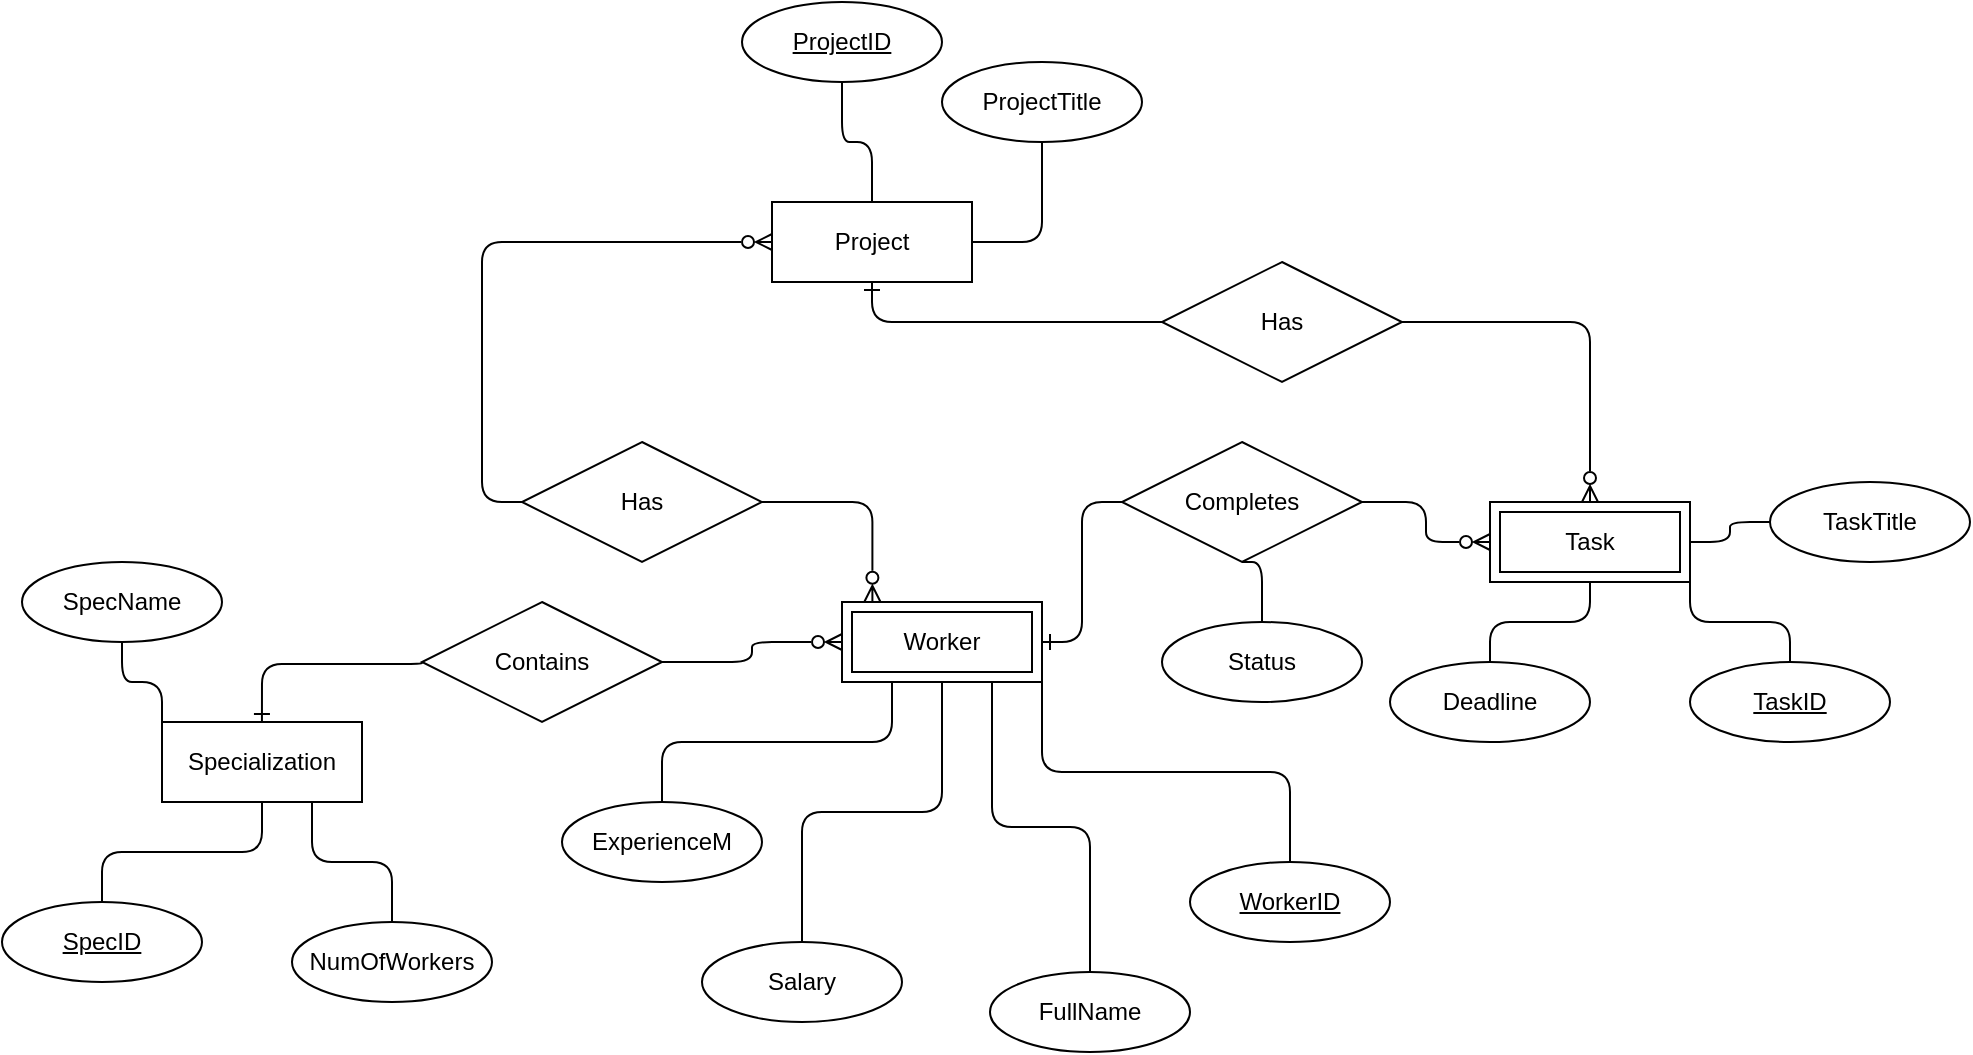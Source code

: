 <mxfile version="24.7.17">
  <diagram name="Страница — 1" id="YrAeHFPHl6jupkrKadeo">
    <mxGraphModel grid="1" page="1" gridSize="10" guides="1" tooltips="1" connect="1" arrows="1" fold="1" pageScale="1" pageWidth="827" pageHeight="1169" math="0" shadow="0">
      <root>
        <mxCell id="0" />
        <mxCell id="1" parent="0" />
        <mxCell id="l2go2tL7mbcyOVdIVGtK-44" style="edgeStyle=orthogonalEdgeStyle;rounded=1;orthogonalLoop=1;jettySize=auto;html=1;exitX=0.5;exitY=1;exitDx=0;exitDy=0;entryX=0;entryY=0.5;entryDx=0;entryDy=0;curved=0;endArrow=none;endFill=0;startArrow=ERone;startFill=0;" edge="1" parent="1" source="l2go2tL7mbcyOVdIVGtK-20" target="1yrH1TOc6jUwsGf4mIjY-24">
          <mxGeometry relative="1" as="geometry">
            <mxPoint x="390" y="240" as="targetPoint" />
          </mxGeometry>
        </mxCell>
        <mxCell id="l2go2tL7mbcyOVdIVGtK-54" style="edgeStyle=orthogonalEdgeStyle;rounded=1;orthogonalLoop=1;jettySize=auto;html=1;exitX=0.5;exitY=0;exitDx=0;exitDy=0;entryX=0.5;entryY=1;entryDx=0;entryDy=0;curved=0;endArrow=none;endFill=0;" edge="1" parent="1" source="l2go2tL7mbcyOVdIVGtK-20" target="l2go2tL7mbcyOVdIVGtK-53">
          <mxGeometry relative="1" as="geometry">
            <mxPoint x="-40" y="70" as="targetPoint" />
          </mxGeometry>
        </mxCell>
        <mxCell id="l2go2tL7mbcyOVdIVGtK-55" style="edgeStyle=orthogonalEdgeStyle;rounded=1;orthogonalLoop=1;jettySize=auto;html=1;exitX=1;exitY=0.5;exitDx=0;exitDy=0;entryX=0.5;entryY=1;entryDx=0;entryDy=0;curved=0;endArrow=none;endFill=0;" edge="1" parent="1" source="l2go2tL7mbcyOVdIVGtK-20" target="l2go2tL7mbcyOVdIVGtK-52">
          <mxGeometry relative="1" as="geometry" />
        </mxCell>
        <mxCell id="1yrH1TOc6jUwsGf4mIjY-10" style="edgeStyle=orthogonalEdgeStyle;rounded=1;orthogonalLoop=1;jettySize=auto;html=1;exitX=0;exitY=0.5;exitDx=0;exitDy=0;entryX=0;entryY=0.5;entryDx=0;entryDy=0;curved=0;endArrow=none;endFill=0;startArrow=ERzeroToMany;startFill=0;" edge="1" parent="1" source="l2go2tL7mbcyOVdIVGtK-20" target="l2go2tL7mbcyOVdIVGtK-46">
          <mxGeometry relative="1" as="geometry" />
        </mxCell>
        <mxCell id="l2go2tL7mbcyOVdIVGtK-20" value="Project" style="whiteSpace=wrap;html=1;align=center;" vertex="1" parent="1">
          <mxGeometry x="205" y="180" width="100" height="40" as="geometry" />
        </mxCell>
        <mxCell id="l2go2tL7mbcyOVdIVGtK-27" style="edgeStyle=orthogonalEdgeStyle;rounded=1;orthogonalLoop=1;jettySize=auto;html=1;exitX=0;exitY=0;exitDx=0;exitDy=0;entryX=0.5;entryY=1;entryDx=0;entryDy=0;curved=0;endArrow=none;endFill=0;" edge="1" parent="1" source="l2go2tL7mbcyOVdIVGtK-21" target="l2go2tL7mbcyOVdIVGtK-24">
          <mxGeometry relative="1" as="geometry" />
        </mxCell>
        <mxCell id="l2go2tL7mbcyOVdIVGtK-28" style="edgeStyle=orthogonalEdgeStyle;rounded=1;orthogonalLoop=1;jettySize=auto;html=1;exitX=0.5;exitY=1;exitDx=0;exitDy=0;entryX=0.5;entryY=0;entryDx=0;entryDy=0;curved=0;startArrow=none;startFill=0;endArrow=none;endFill=0;" edge="1" parent="1" source="l2go2tL7mbcyOVdIVGtK-21" target="l2go2tL7mbcyOVdIVGtK-25">
          <mxGeometry relative="1" as="geometry" />
        </mxCell>
        <mxCell id="1yrH1TOc6jUwsGf4mIjY-3" style="edgeStyle=orthogonalEdgeStyle;rounded=1;orthogonalLoop=1;jettySize=auto;html=1;exitX=0.75;exitY=1;exitDx=0;exitDy=0;entryX=0.5;entryY=0;entryDx=0;entryDy=0;curved=0;startArrow=none;startFill=0;endArrow=none;endFill=0;" edge="1" parent="1" source="l2go2tL7mbcyOVdIVGtK-21" target="1yrH1TOc6jUwsGf4mIjY-2">
          <mxGeometry relative="1" as="geometry" />
        </mxCell>
        <mxCell id="l2go2tL7mbcyOVdIVGtK-21" value="Specialization" style="whiteSpace=wrap;html=1;align=center;" vertex="1" parent="1">
          <mxGeometry x="-100" y="440" width="100" height="40" as="geometry" />
        </mxCell>
        <mxCell id="l2go2tL7mbcyOVdIVGtK-22" value="Worker" style="shape=ext;margin=3;double=1;whiteSpace=wrap;html=1;align=center;" vertex="1" parent="1">
          <mxGeometry x="240" y="380" width="100" height="40" as="geometry" />
        </mxCell>
        <mxCell id="l2go2tL7mbcyOVdIVGtK-59" style="edgeStyle=orthogonalEdgeStyle;rounded=1;orthogonalLoop=1;jettySize=auto;html=1;exitX=0.5;exitY=1;exitDx=0;exitDy=0;entryX=0.5;entryY=0;entryDx=0;entryDy=0;curved=0;endArrow=none;endFill=0;" edge="1" parent="1" source="l2go2tL7mbcyOVdIVGtK-23" target="l2go2tL7mbcyOVdIVGtK-57">
          <mxGeometry relative="1" as="geometry" />
        </mxCell>
        <mxCell id="l2go2tL7mbcyOVdIVGtK-60" style="edgeStyle=orthogonalEdgeStyle;rounded=1;orthogonalLoop=1;jettySize=auto;html=1;exitX=1;exitY=0.5;exitDx=0;exitDy=0;curved=0;endArrow=none;endFill=0;" edge="1" parent="1" source="l2go2tL7mbcyOVdIVGtK-23" target="l2go2tL7mbcyOVdIVGtK-56">
          <mxGeometry relative="1" as="geometry" />
        </mxCell>
        <mxCell id="l2go2tL7mbcyOVdIVGtK-61" style="edgeStyle=orthogonalEdgeStyle;rounded=1;orthogonalLoop=1;jettySize=auto;html=1;exitX=1;exitY=1;exitDx=0;exitDy=0;entryX=0.5;entryY=0;entryDx=0;entryDy=0;curved=0;endArrow=none;endFill=0;" edge="1" parent="1" source="l2go2tL7mbcyOVdIVGtK-23" target="l2go2tL7mbcyOVdIVGtK-58">
          <mxGeometry relative="1" as="geometry" />
        </mxCell>
        <mxCell id="l2go2tL7mbcyOVdIVGtK-23" value="Task" style="shape=ext;margin=3;double=1;whiteSpace=wrap;html=1;align=center;" vertex="1" parent="1">
          <mxGeometry x="564" y="330" width="100" height="40" as="geometry" />
        </mxCell>
        <mxCell id="l2go2tL7mbcyOVdIVGtK-24" value="SpecName" style="ellipse;whiteSpace=wrap;html=1;align=center;" vertex="1" parent="1">
          <mxGeometry x="-170" y="360" width="100" height="40" as="geometry" />
        </mxCell>
        <mxCell id="l2go2tL7mbcyOVdIVGtK-25" value="SpecID" style="ellipse;whiteSpace=wrap;html=1;align=center;fontStyle=4;" vertex="1" parent="1">
          <mxGeometry x="-180" y="530" width="100" height="40" as="geometry" />
        </mxCell>
        <mxCell id="l2go2tL7mbcyOVdIVGtK-42" style="edgeStyle=orthogonalEdgeStyle;rounded=1;orthogonalLoop=1;jettySize=auto;html=1;entryX=0.5;entryY=0;entryDx=0;entryDy=0;curved=0;endArrow=ERone;endFill=0;exitX=0;exitY=0.5;exitDx=0;exitDy=0;startArrow=none;startFill=0;" edge="1" parent="1">
          <mxGeometry relative="1" as="geometry">
            <mxPoint x="29.97" y="410" as="sourcePoint" />
            <mxPoint x="-50.03" y="440" as="targetPoint" />
            <Array as="points">
              <mxPoint x="29.97" y="411" />
              <mxPoint x="-50.03" y="411" />
            </Array>
          </mxGeometry>
        </mxCell>
        <mxCell id="1yrH1TOc6jUwsGf4mIjY-11" style="edgeStyle=orthogonalEdgeStyle;rounded=1;orthogonalLoop=1;jettySize=auto;html=1;curved=0;endArrow=ERzeroToMany;endFill=0;exitX=1;exitY=0.5;exitDx=0;exitDy=0;" edge="1" parent="1" source="1yrH1TOc6jUwsGf4mIjY-25" target="l2go2tL7mbcyOVdIVGtK-22">
          <mxGeometry relative="1" as="geometry">
            <mxPoint x="160" y="420" as="sourcePoint" />
          </mxGeometry>
        </mxCell>
        <mxCell id="1yrH1TOc6jUwsGf4mIjY-15" style="edgeStyle=orthogonalEdgeStyle;rounded=1;orthogonalLoop=1;jettySize=auto;html=1;exitX=0.5;exitY=0;exitDx=0;exitDy=0;entryX=0.75;entryY=1;entryDx=0;entryDy=0;curved=0;endArrow=none;endFill=0;" edge="1" parent="1" source="l2go2tL7mbcyOVdIVGtK-31" target="l2go2tL7mbcyOVdIVGtK-22">
          <mxGeometry relative="1" as="geometry" />
        </mxCell>
        <mxCell id="l2go2tL7mbcyOVdIVGtK-31" value="FullName" style="ellipse;whiteSpace=wrap;html=1;align=center;" vertex="1" parent="1">
          <mxGeometry x="314" y="565" width="100" height="40" as="geometry" />
        </mxCell>
        <mxCell id="1yrH1TOc6jUwsGf4mIjY-14" style="edgeStyle=orthogonalEdgeStyle;rounded=1;orthogonalLoop=1;jettySize=auto;html=1;exitX=0.5;exitY=0;exitDx=0;exitDy=0;entryX=0.5;entryY=1;entryDx=0;entryDy=0;endArrow=none;endFill=0;curved=0;" edge="1" parent="1" source="l2go2tL7mbcyOVdIVGtK-32" target="l2go2tL7mbcyOVdIVGtK-22">
          <mxGeometry relative="1" as="geometry" />
        </mxCell>
        <mxCell id="l2go2tL7mbcyOVdIVGtK-32" value="Salary" style="ellipse;whiteSpace=wrap;html=1;align=center;" vertex="1" parent="1">
          <mxGeometry x="170" y="550" width="100" height="40" as="geometry" />
        </mxCell>
        <mxCell id="1yrH1TOc6jUwsGf4mIjY-13" style="edgeStyle=orthogonalEdgeStyle;rounded=1;orthogonalLoop=1;jettySize=auto;html=1;exitX=0.5;exitY=0;exitDx=0;exitDy=0;entryX=0.25;entryY=1;entryDx=0;entryDy=0;endArrow=none;endFill=0;curved=0;" edge="1" parent="1" source="l2go2tL7mbcyOVdIVGtK-34" target="l2go2tL7mbcyOVdIVGtK-22">
          <mxGeometry relative="1" as="geometry" />
        </mxCell>
        <mxCell id="l2go2tL7mbcyOVdIVGtK-34" value="ExperienceM" style="ellipse;whiteSpace=wrap;html=1;align=center;" vertex="1" parent="1">
          <mxGeometry x="100" y="480" width="100" height="40" as="geometry" />
        </mxCell>
        <mxCell id="1yrH1TOc6jUwsGf4mIjY-16" style="edgeStyle=orthogonalEdgeStyle;rounded=1;orthogonalLoop=1;jettySize=auto;html=1;exitX=0.5;exitY=0;exitDx=0;exitDy=0;entryX=1;entryY=1;entryDx=0;entryDy=0;endArrow=none;endFill=0;curved=0;" edge="1" parent="1" source="l2go2tL7mbcyOVdIVGtK-35" target="l2go2tL7mbcyOVdIVGtK-22">
          <mxGeometry relative="1" as="geometry" />
        </mxCell>
        <mxCell id="l2go2tL7mbcyOVdIVGtK-35" value="WorkerID" style="ellipse;whiteSpace=wrap;html=1;align=center;fontStyle=4;" vertex="1" parent="1">
          <mxGeometry x="414" y="510" width="100" height="40" as="geometry" />
        </mxCell>
        <mxCell id="l2go2tL7mbcyOVdIVGtK-45" style="edgeStyle=orthogonalEdgeStyle;rounded=1;orthogonalLoop=1;jettySize=auto;html=1;exitX=1;exitY=0.5;exitDx=0;exitDy=0;entryX=0.5;entryY=0;entryDx=0;entryDy=0;curved=0;endArrow=ERzeroToMany;endFill=0;startArrow=none;startFill=0;" edge="1" parent="1" source="1yrH1TOc6jUwsGf4mIjY-24" target="l2go2tL7mbcyOVdIVGtK-23">
          <mxGeometry relative="1" as="geometry">
            <mxPoint x="500" y="240" as="sourcePoint" />
          </mxGeometry>
        </mxCell>
        <mxCell id="1yrH1TOc6jUwsGf4mIjY-6" style="edgeStyle=orthogonalEdgeStyle;rounded=1;orthogonalLoop=1;jettySize=auto;html=1;exitX=1;exitY=0.5;exitDx=0;exitDy=0;curved=0;endArrow=ERzeroToMany;endFill=0;entryX=0.152;entryY=-0.004;entryDx=0;entryDy=0;entryPerimeter=0;" edge="1" parent="1" source="l2go2tL7mbcyOVdIVGtK-46" target="l2go2tL7mbcyOVdIVGtK-22">
          <mxGeometry relative="1" as="geometry">
            <mxPoint x="250" y="370" as="targetPoint" />
          </mxGeometry>
        </mxCell>
        <mxCell id="l2go2tL7mbcyOVdIVGtK-46" value="Has" style="shape=rhombus;perimeter=rhombusPerimeter;whiteSpace=wrap;html=1;align=center;" vertex="1" parent="1">
          <mxGeometry x="80" y="300" width="120" height="60" as="geometry" />
        </mxCell>
        <mxCell id="1yrH1TOc6jUwsGf4mIjY-9" style="edgeStyle=orthogonalEdgeStyle;rounded=1;orthogonalLoop=1;jettySize=auto;html=1;exitX=0;exitY=0.5;exitDx=0;exitDy=0;entryX=1;entryY=0.5;entryDx=0;entryDy=0;endArrow=ERone;endFill=0;curved=0;startArrow=none;startFill=0;" edge="1" parent="1" source="l2go2tL7mbcyOVdIVGtK-49" target="l2go2tL7mbcyOVdIVGtK-22">
          <mxGeometry relative="1" as="geometry" />
        </mxCell>
        <mxCell id="1yrH1TOc6jUwsGf4mIjY-17" style="edgeStyle=orthogonalEdgeStyle;rounded=1;orthogonalLoop=1;jettySize=auto;html=1;exitX=1;exitY=0.5;exitDx=0;exitDy=0;entryX=0;entryY=0.5;entryDx=0;entryDy=0;endArrow=ERzeroToMany;endFill=0;curved=0;" edge="1" parent="1" source="l2go2tL7mbcyOVdIVGtK-49" target="l2go2tL7mbcyOVdIVGtK-23">
          <mxGeometry relative="1" as="geometry" />
        </mxCell>
        <mxCell id="1yrH1TOc6jUwsGf4mIjY-20" style="edgeStyle=orthogonalEdgeStyle;rounded=1;orthogonalLoop=1;jettySize=auto;html=1;exitX=0.5;exitY=1;exitDx=0;exitDy=0;entryX=0.5;entryY=0;entryDx=0;entryDy=0;endArrow=none;endFill=0;curved=0;" edge="1" parent="1" source="l2go2tL7mbcyOVdIVGtK-49" target="1yrH1TOc6jUwsGf4mIjY-19">
          <mxGeometry relative="1" as="geometry" />
        </mxCell>
        <mxCell id="l2go2tL7mbcyOVdIVGtK-49" value="Completes" style="shape=rhombus;perimeter=rhombusPerimeter;whiteSpace=wrap;html=1;align=center;" vertex="1" parent="1">
          <mxGeometry x="380" y="300" width="120" height="60" as="geometry" />
        </mxCell>
        <mxCell id="l2go2tL7mbcyOVdIVGtK-52" value="ProjectTitle" style="ellipse;whiteSpace=wrap;html=1;align=center;" vertex="1" parent="1">
          <mxGeometry x="290" y="110" width="100" height="40" as="geometry" />
        </mxCell>
        <mxCell id="l2go2tL7mbcyOVdIVGtK-53" value="ProjectID" style="ellipse;whiteSpace=wrap;html=1;align=center;fontStyle=4;" vertex="1" parent="1">
          <mxGeometry x="190" y="80" width="100" height="40" as="geometry" />
        </mxCell>
        <mxCell id="l2go2tL7mbcyOVdIVGtK-56" value="TaskTitle" style="ellipse;whiteSpace=wrap;html=1;align=center;" vertex="1" parent="1">
          <mxGeometry x="704" y="320" width="100" height="40" as="geometry" />
        </mxCell>
        <mxCell id="l2go2tL7mbcyOVdIVGtK-57" value="Deadline" style="ellipse;whiteSpace=wrap;html=1;align=center;" vertex="1" parent="1">
          <mxGeometry x="514" y="410" width="100" height="40" as="geometry" />
        </mxCell>
        <mxCell id="l2go2tL7mbcyOVdIVGtK-58" value="TaskID" style="ellipse;whiteSpace=wrap;html=1;align=center;fontStyle=4;" vertex="1" parent="1">
          <mxGeometry x="664" y="410" width="100" height="40" as="geometry" />
        </mxCell>
        <mxCell id="1yrH1TOc6jUwsGf4mIjY-2" value="NumOfWorkers" style="ellipse;whiteSpace=wrap;html=1;align=center;" vertex="1" parent="1">
          <mxGeometry x="-35" y="540" width="100" height="40" as="geometry" />
        </mxCell>
        <mxCell id="1yrH1TOc6jUwsGf4mIjY-19" value="Status" style="ellipse;whiteSpace=wrap;html=1;align=center;" vertex="1" parent="1">
          <mxGeometry x="400" y="390" width="100" height="40" as="geometry" />
        </mxCell>
        <mxCell id="1yrH1TOc6jUwsGf4mIjY-24" value="Has" style="shape=rhombus;perimeter=rhombusPerimeter;whiteSpace=wrap;html=1;align=center;" vertex="1" parent="1">
          <mxGeometry x="400" y="210" width="120" height="60" as="geometry" />
        </mxCell>
        <mxCell id="1yrH1TOc6jUwsGf4mIjY-25" value="Contains" style="shape=rhombus;perimeter=rhombusPerimeter;whiteSpace=wrap;html=1;align=center;" vertex="1" parent="1">
          <mxGeometry x="30" y="380" width="120" height="60" as="geometry" />
        </mxCell>
      </root>
    </mxGraphModel>
  </diagram>
</mxfile>
